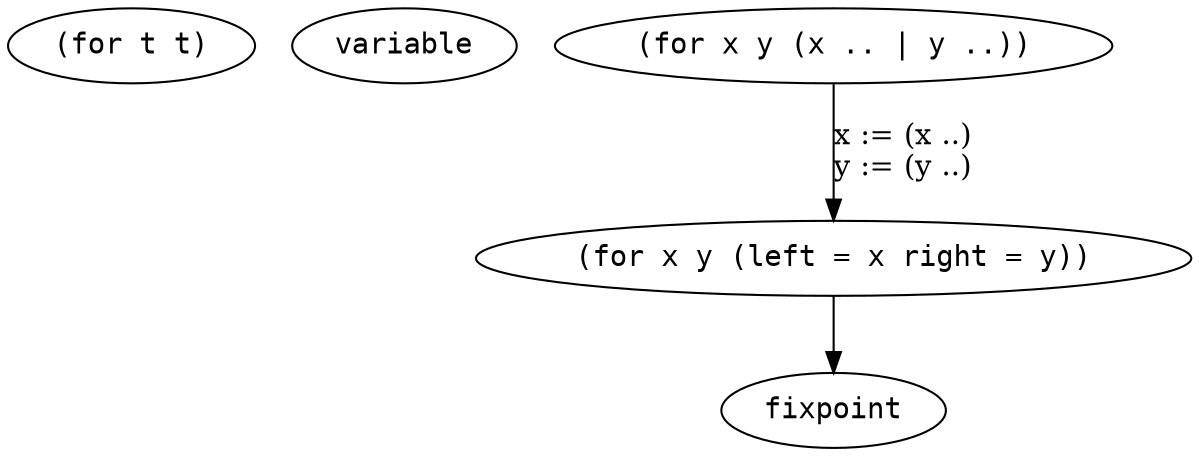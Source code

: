 // (env
//   (for x y (left = x right = y) -> (left = x right = y))
//   (for x y (x .. | y ..) -> (left = (x ..) right = (y ..)))
//   )


digraph env0 {
    compound=true
    node [fontname = "monospace"]

    t [label="(for t t)"]
    s [label="variable"]
    f [label="fixpoint"]
    // n6 [label="(for 0 1 2 3 4 5 (0 1 2 3 4 5))"]
    0 [label="(for x y (left = x right = y))"]
    1 [label="(for x y (x .. | y ..))"]

    0 -> f
    1 -> 0 [label="x := (x ..)\ny := (y ..)"]
}
